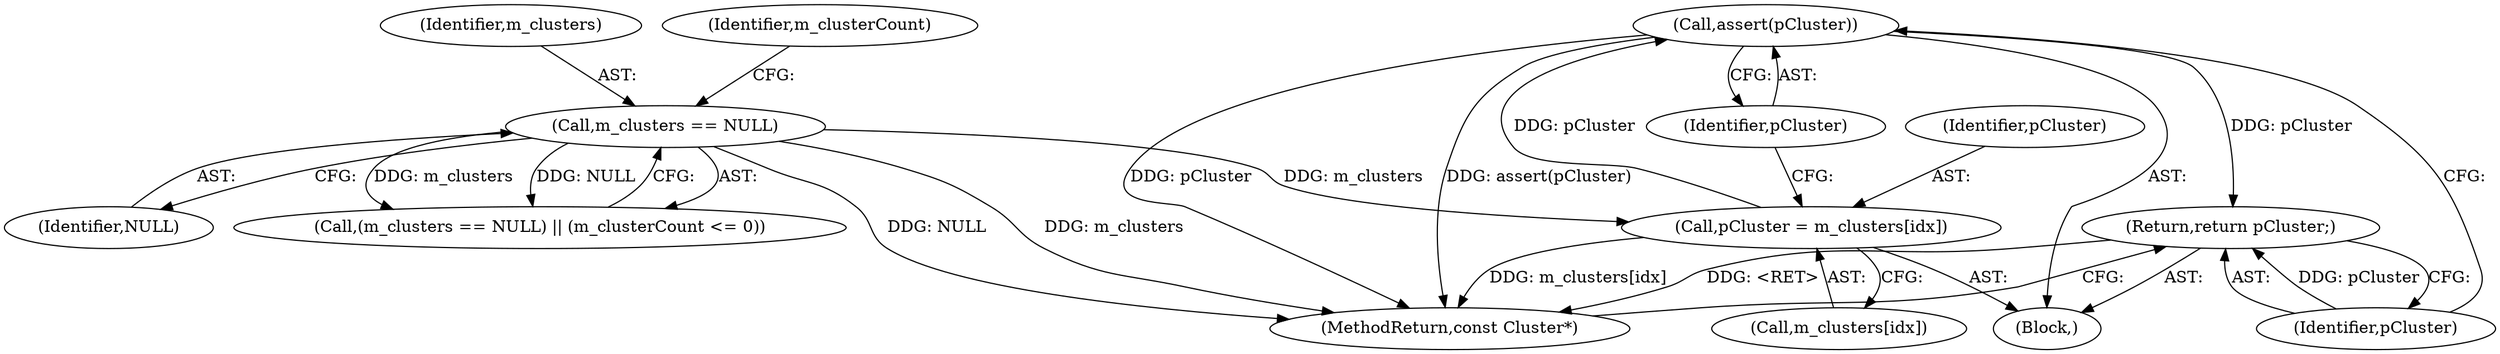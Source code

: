 digraph "1_Android_04839626ed859623901ebd3a5fd483982186b59d_102@API" {
"1000124" [label="(Call,assert(pCluster))"];
"1000119" [label="(Call,pCluster = m_clusters[idx])"];
"1000104" [label="(Call,m_clusters == NULL)"];
"1000126" [label="(Return,return pCluster;)"];
"1000128" [label="(MethodReturn,const Cluster*)"];
"1000106" [label="(Identifier,NULL)"];
"1000127" [label="(Identifier,pCluster)"];
"1000121" [label="(Call,m_clusters[idx])"];
"1000105" [label="(Identifier,m_clusters)"];
"1000119" [label="(Call,pCluster = m_clusters[idx])"];
"1000108" [label="(Identifier,m_clusterCount)"];
"1000104" [label="(Call,m_clusters == NULL)"];
"1000126" [label="(Return,return pCluster;)"];
"1000120" [label="(Identifier,pCluster)"];
"1000125" [label="(Identifier,pCluster)"];
"1000124" [label="(Call,assert(pCluster))"];
"1000103" [label="(Call,(m_clusters == NULL) || (m_clusterCount <= 0))"];
"1000101" [label="(Block,)"];
"1000124" -> "1000101"  [label="AST: "];
"1000124" -> "1000125"  [label="CFG: "];
"1000125" -> "1000124"  [label="AST: "];
"1000127" -> "1000124"  [label="CFG: "];
"1000124" -> "1000128"  [label="DDG: pCluster"];
"1000124" -> "1000128"  [label="DDG: assert(pCluster)"];
"1000119" -> "1000124"  [label="DDG: pCluster"];
"1000124" -> "1000126"  [label="DDG: pCluster"];
"1000119" -> "1000101"  [label="AST: "];
"1000119" -> "1000121"  [label="CFG: "];
"1000120" -> "1000119"  [label="AST: "];
"1000121" -> "1000119"  [label="AST: "];
"1000125" -> "1000119"  [label="CFG: "];
"1000119" -> "1000128"  [label="DDG: m_clusters[idx]"];
"1000104" -> "1000119"  [label="DDG: m_clusters"];
"1000104" -> "1000103"  [label="AST: "];
"1000104" -> "1000106"  [label="CFG: "];
"1000105" -> "1000104"  [label="AST: "];
"1000106" -> "1000104"  [label="AST: "];
"1000108" -> "1000104"  [label="CFG: "];
"1000103" -> "1000104"  [label="CFG: "];
"1000104" -> "1000128"  [label="DDG: m_clusters"];
"1000104" -> "1000128"  [label="DDG: NULL"];
"1000104" -> "1000103"  [label="DDG: m_clusters"];
"1000104" -> "1000103"  [label="DDG: NULL"];
"1000126" -> "1000101"  [label="AST: "];
"1000126" -> "1000127"  [label="CFG: "];
"1000127" -> "1000126"  [label="AST: "];
"1000128" -> "1000126"  [label="CFG: "];
"1000126" -> "1000128"  [label="DDG: <RET>"];
"1000127" -> "1000126"  [label="DDG: pCluster"];
}
